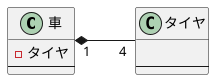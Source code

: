 @startuml クラス図
left to right direction

class 車{
    - タイヤ
---
}

class タイヤ{

---
}

車 "1" *-- "4" タイヤ
@enduml